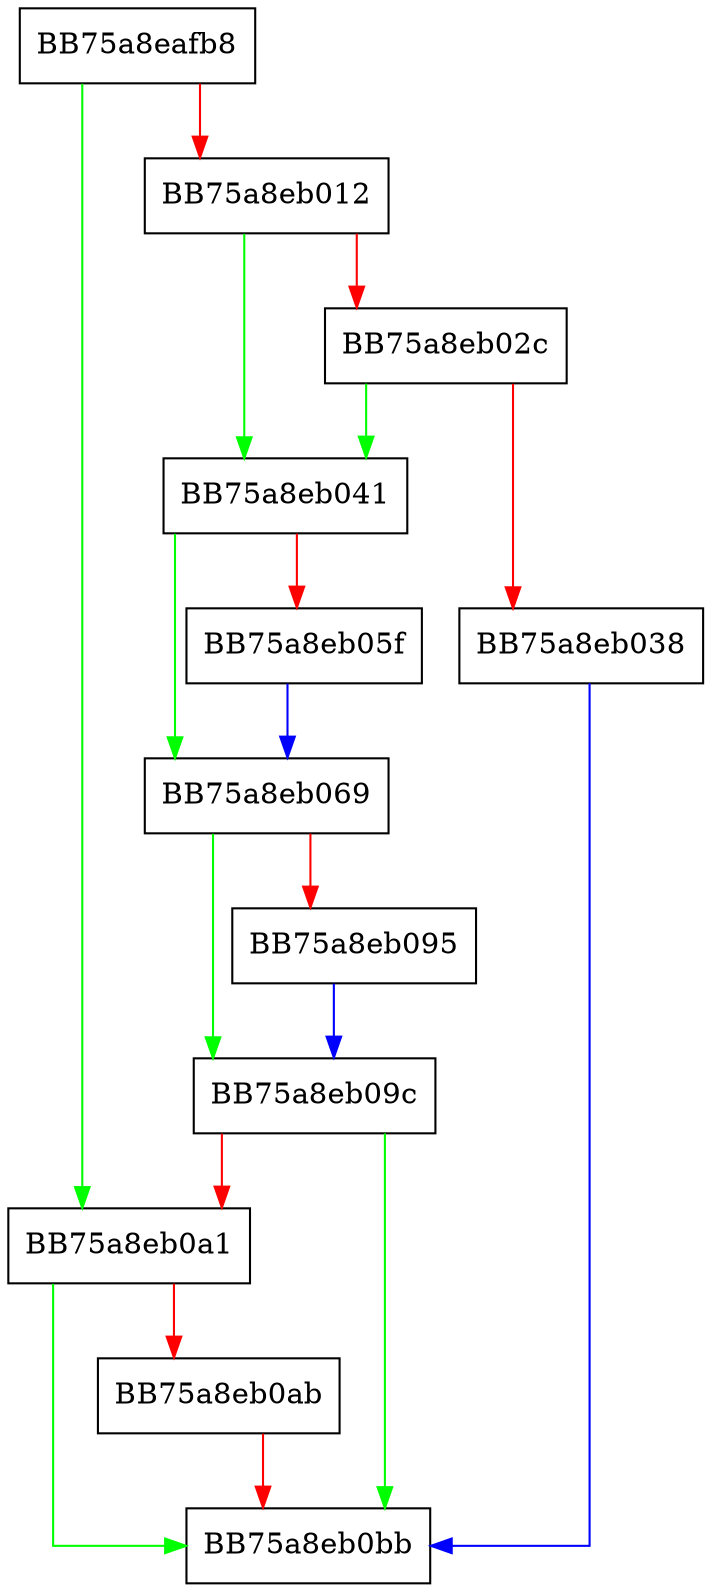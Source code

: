 digraph allocate {
  node [shape="box"];
  graph [splines=ortho];
  BB75a8eafb8 -> BB75a8eb0a1 [color="green"];
  BB75a8eafb8 -> BB75a8eb012 [color="red"];
  BB75a8eb012 -> BB75a8eb041 [color="green"];
  BB75a8eb012 -> BB75a8eb02c [color="red"];
  BB75a8eb02c -> BB75a8eb041 [color="green"];
  BB75a8eb02c -> BB75a8eb038 [color="red"];
  BB75a8eb038 -> BB75a8eb0bb [color="blue"];
  BB75a8eb041 -> BB75a8eb069 [color="green"];
  BB75a8eb041 -> BB75a8eb05f [color="red"];
  BB75a8eb05f -> BB75a8eb069 [color="blue"];
  BB75a8eb069 -> BB75a8eb09c [color="green"];
  BB75a8eb069 -> BB75a8eb095 [color="red"];
  BB75a8eb095 -> BB75a8eb09c [color="blue"];
  BB75a8eb09c -> BB75a8eb0bb [color="green"];
  BB75a8eb09c -> BB75a8eb0a1 [color="red"];
  BB75a8eb0a1 -> BB75a8eb0bb [color="green"];
  BB75a8eb0a1 -> BB75a8eb0ab [color="red"];
  BB75a8eb0ab -> BB75a8eb0bb [color="red"];
}